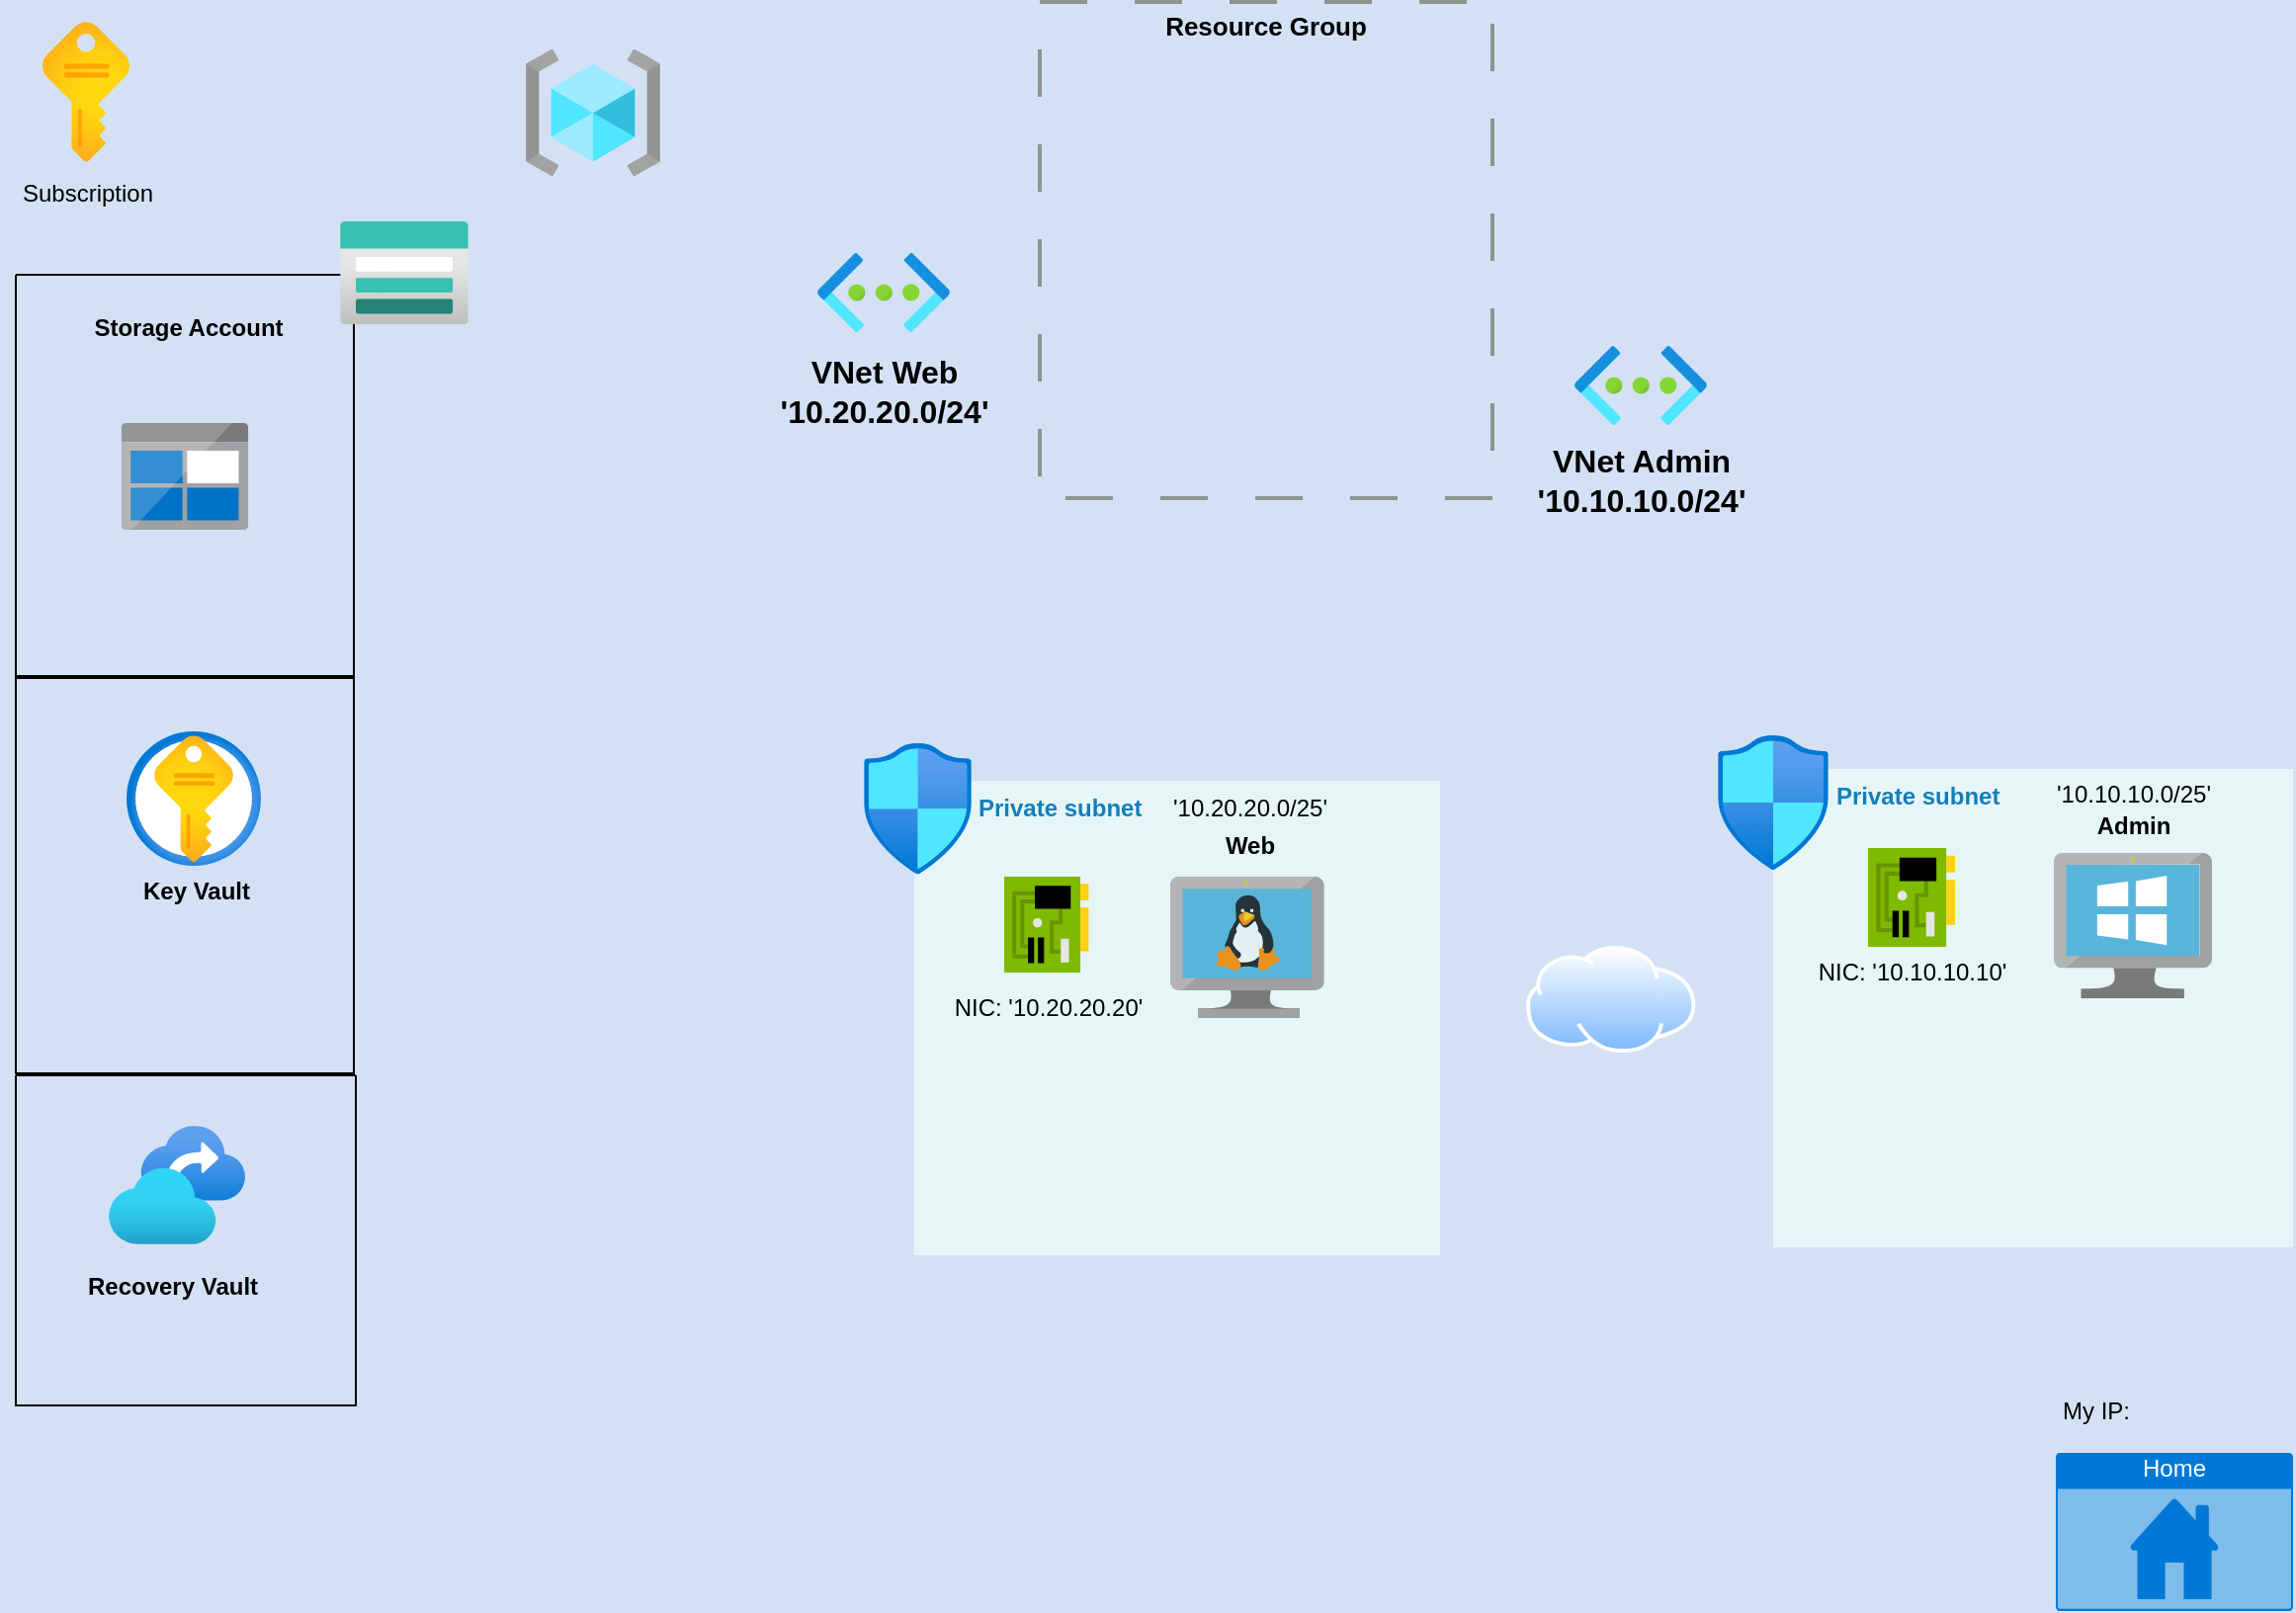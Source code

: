 <mxfile version="23.0.2" type="github">
  <diagram name="Page-1" id="JEni4N4xN4MO65VJZSVJ">
    <mxGraphModel dx="1434" dy="782" grid="0" gridSize="10" guides="1" tooltips="1" connect="1" arrows="1" fold="1" page="1" pageScale="1" pageWidth="1169" pageHeight="827" background="#D4E1F5" math="0" shadow="0">
      <root>
        <mxCell id="0" />
        <mxCell id="1" parent="0" />
        <mxCell id="yg5hyfQdusnZHyedkA8o-5" value="Home" style="html=1;whiteSpace=wrap;strokeColor=none;fillColor=#0079D6;labelPosition=center;verticalLabelPosition=middle;verticalAlign=top;align=center;fontSize=12;outlineConnect=0;spacingTop=-6;fontColor=#FFFFFF;sketch=0;shape=mxgraph.sitemap.home;" parent="1" vertex="1">
          <mxGeometry x="1042" y="738" width="120" height="80" as="geometry" />
        </mxCell>
        <mxCell id="yg5hyfQdusnZHyedkA8o-7" value="" style="image;aspect=fixed;html=1;points=[];align=center;fontSize=12;image=img/lib/azure2/networking/Virtual_Networks.svg;" parent="1" vertex="1">
          <mxGeometry x="798.49" y="178" width="67.01" height="40" as="geometry" />
        </mxCell>
        <mxCell id="yg5hyfQdusnZHyedkA8o-8" value="" style="image;aspect=fixed;html=1;points=[];align=center;fontSize=12;image=img/lib/azure2/networking/Virtual_Networks.svg;" parent="1" vertex="1">
          <mxGeometry x="415.5" y="131" width="67" height="40" as="geometry" />
        </mxCell>
        <mxCell id="yg5hyfQdusnZHyedkA8o-145" value="" style="image;aspect=fixed;html=1;points=[];align=center;fontSize=12;image=img/lib/azure2/general/Subscriptions.svg;" parent="1" vertex="1">
          <mxGeometry x="23.5" y="14" width="44" height="71" as="geometry" />
        </mxCell>
        <mxCell id="yg5hyfQdusnZHyedkA8o-148" value="&lt;b&gt;&lt;font style=&quot;font-size: 13px;&quot;&gt;Resource Group&lt;/font&gt;&lt;/b&gt;" style="fontStyle=0;verticalAlign=top;align=center;spacingTop=-2;fillColor=none;rounded=0;whiteSpace=wrap;html=1;strokeColor=#919191;strokeWidth=2;dashed=1;container=1;collapsible=0;expand=0;recursiveResize=0;dashPattern=12 12;" parent="1" vertex="1">
          <mxGeometry x="528" y="4" width="229" height="251" as="geometry" />
        </mxCell>
        <mxCell id="yg5hyfQdusnZHyedkA8o-152" value="" style="image;aspect=fixed;perimeter=ellipsePerimeter;html=1;align=center;shadow=0;dashed=0;spacingTop=3;image=img/lib/active_directory/internet_cloud.svg;" parent="1" vertex="1">
          <mxGeometry x="774" y="481.5" width="85.71" height="54" as="geometry" />
        </mxCell>
        <mxCell id="ELRano72_kiBZfm_JEAF-4" value="" style="swimlane;startSize=0;" parent="1" vertex="1">
          <mxGeometry x="10" y="142" width="171" height="204" as="geometry">
            <mxRectangle x="10" y="138" width="50" height="50" as="alternateBounds" />
          </mxGeometry>
        </mxCell>
        <mxCell id="yg5hyfQdusnZHyedkA8o-141" value="" style="image;aspect=fixed;html=1;points=[];align=center;fontSize=12;image=img/lib/azure2/storage/Storage_Accounts.svg;" parent="ELRano72_kiBZfm_JEAF-4" vertex="1">
          <mxGeometry x="164" y="-27" width="65" height="52" as="geometry" />
        </mxCell>
        <mxCell id="yg5hyfQdusnZHyedkA8o-142" value="" style="image;sketch=0;aspect=fixed;html=1;points=[];align=center;fontSize=12;image=img/lib/mscae/BlobBlock.svg;" parent="ELRano72_kiBZfm_JEAF-4" vertex="1">
          <mxGeometry x="53.36" y="75" width="64.29" height="54" as="geometry" />
        </mxCell>
        <mxCell id="ELRano72_kiBZfm_JEAF-25" value="&lt;b&gt;Storage Account&lt;/b&gt;" style="text;html=1;align=center;verticalAlign=middle;resizable=0;points=[];autosize=1;strokeColor=none;fillColor=none;" parent="ELRano72_kiBZfm_JEAF-4" vertex="1">
          <mxGeometry x="30" y="14" width="113" height="26" as="geometry" />
        </mxCell>
        <mxCell id="ELRano72_kiBZfm_JEAF-6" value="" style="swimlane;startSize=0;" parent="1" vertex="1">
          <mxGeometry x="10" y="345" width="171" height="201" as="geometry">
            <mxRectangle x="10" y="345" width="50" height="44" as="alternateBounds" />
          </mxGeometry>
        </mxCell>
        <mxCell id="yg5hyfQdusnZHyedkA8o-143" value="" style="image;aspect=fixed;html=1;points=[];align=center;fontSize=12;image=img/lib/azure2/security/Key_Vaults.svg;" parent="ELRano72_kiBZfm_JEAF-6" vertex="1">
          <mxGeometry x="56" y="28" width="68" height="68" as="geometry" />
        </mxCell>
        <mxCell id="ELRano72_kiBZfm_JEAF-5" value="&lt;div&gt;&lt;b&gt;Key Vault&lt;/b&gt;&lt;/div&gt;" style="text;html=1;align=center;verticalAlign=middle;resizable=0;points=[];autosize=1;strokeColor=none;fillColor=none;" parent="ELRano72_kiBZfm_JEAF-6" vertex="1">
          <mxGeometry x="55.5" y="96" width="70" height="26" as="geometry" />
        </mxCell>
        <mxCell id="ELRano72_kiBZfm_JEAF-10" value="" style="swimlane;startSize=0;" parent="1" vertex="1">
          <mxGeometry x="10" y="547" width="172" height="167" as="geometry">
            <mxRectangle x="890" y="423" width="50" height="44" as="alternateBounds" />
          </mxGeometry>
        </mxCell>
        <mxCell id="ELRano72_kiBZfm_JEAF-9" value="&lt;div&gt;&lt;b&gt;Recovery Vault&lt;/b&gt;&lt;/div&gt;" style="text;html=1;align=center;verticalAlign=middle;resizable=0;points=[];autosize=1;strokeColor=none;fillColor=none;" parent="ELRano72_kiBZfm_JEAF-10" vertex="1">
          <mxGeometry x="28" y="93.5" width="102" height="26" as="geometry" />
        </mxCell>
        <mxCell id="yg5hyfQdusnZHyedkA8o-144" value="" style="image;aspect=fixed;html=1;points=[];align=center;fontSize=12;image=img/lib/azure2/management_governance/Recovery_Services_Vaults.svg;" parent="ELRano72_kiBZfm_JEAF-10" vertex="1">
          <mxGeometry x="47" y="25.5" width="69" height="60" as="geometry" />
        </mxCell>
        <mxCell id="ELRano72_kiBZfm_JEAF-11" value="Subscription" style="text;html=1;align=center;verticalAlign=middle;resizable=0;points=[];autosize=1;strokeColor=none;fillColor=none;" parent="1" vertex="1">
          <mxGeometry x="2" y="88" width="87" height="26" as="geometry" />
        </mxCell>
        <mxCell id="ELRano72_kiBZfm_JEAF-14" value="&lt;div style=&quot;font-size: 16px;&quot;&gt;&lt;b&gt;&lt;font style=&quot;font-size: 16px;&quot;&gt;VNet Web&lt;/font&gt;&lt;/b&gt;&lt;/div&gt;&lt;div style=&quot;font-size: 16px;&quot;&gt;&lt;b&gt;&lt;font style=&quot;font-size: 16px;&quot;&gt;&#39;10.20.20.0/24&#39;&lt;font style=&quot;font-size: 16px;&quot;&gt;&lt;br&gt;&lt;/font&gt;&lt;/font&gt;&lt;/b&gt;&lt;/div&gt;" style="text;html=1;align=center;verticalAlign=middle;resizable=0;points=[];autosize=1;strokeColor=none;fillColor=none;" parent="1" vertex="1">
          <mxGeometry x="387" y="176" width="124" height="50" as="geometry" />
        </mxCell>
        <mxCell id="ELRano72_kiBZfm_JEAF-19" value="&lt;div style=&quot;font-size: 16px;&quot;&gt;&lt;b&gt;&lt;font style=&quot;font-size: 16px;&quot;&gt;VNet Admin&lt;/font&gt;&lt;/b&gt;&lt;/div&gt;&lt;div style=&quot;font-size: 16px;&quot;&gt;&lt;b&gt;&lt;font style=&quot;font-size: 16px;&quot;&gt;&#39;10.10.10.0/24&lt;/font&gt;&#39;&lt;/b&gt;&lt;/div&gt;" style="text;html=1;align=center;verticalAlign=middle;resizable=0;points=[];autosize=1;strokeColor=none;fillColor=none;" parent="1" vertex="1">
          <mxGeometry x="770" y="221" width="124" height="50" as="geometry" />
        </mxCell>
        <mxCell id="yg5hyfQdusnZHyedkA8o-146" value="" style="image;aspect=fixed;html=1;points=[];align=center;fontSize=12;image=img/lib/azure2/general/Resource_Groups.svg;" parent="1" vertex="1">
          <mxGeometry x="268" y="28" width="68" height="64" as="geometry" />
        </mxCell>
        <mxCell id="qSwkj9l1K9Yoz8DUTmFk-7" value="My IP:" style="text;html=1;align=center;verticalAlign=middle;resizable=0;points=[];autosize=1;strokeColor=none;fillColor=none;" vertex="1" parent="1">
          <mxGeometry x="1037.5" y="704" width="49" height="26" as="geometry" />
        </mxCell>
        <mxCell id="qSwkj9l1K9Yoz8DUTmFk-11" value="" style="group" vertex="1" connectable="0" parent="1">
          <mxGeometry x="439" y="379" width="291.5" height="259" as="geometry" />
        </mxCell>
        <mxCell id="ELRano72_kiBZfm_JEAF-17" value="&lt;b&gt;Private subnet&lt;/b&gt;" style="points=[[0,0],[0.25,0],[0.5,0],[0.75,0],[1,0],[1,0.25],[1,0.5],[1,0.75],[1,1],[0.75,1],[0.5,1],[0.25,1],[0,1],[0,0.75],[0,0.5],[0,0.25]];outlineConnect=0;gradientColor=none;html=1;whiteSpace=wrap;fontSize=12;fontStyle=0;container=0;pointerEvents=0;collapsible=0;recursiveResize=0;shape=mxgraph.aws4.group;grIcon=mxgraph.aws4.group_security_group;grStroke=0;strokeColor=#00A4A6;fillColor=#E6F6F7;verticalAlign=top;align=left;spacingLeft=30;fontColor=#147EBA;dashed=0;movable=1;resizable=1;rotatable=1;deletable=1;editable=1;locked=0;connectable=1;" parent="qSwkj9l1K9Yoz8DUTmFk-11" vertex="1">
          <mxGeometry x="25.5" y="18.951" width="266" height="240.049" as="geometry" />
        </mxCell>
        <mxCell id="yg5hyfQdusnZHyedkA8o-138" value="" style="image;sketch=0;aspect=fixed;html=1;points=[];align=center;fontSize=12;image=img/lib/mscae/NetworkInterfaceCard.svg;movable=1;resizable=1;rotatable=1;deletable=1;editable=1;locked=0;connectable=1;container=0;" parent="qSwkj9l1K9Yoz8DUTmFk-11" vertex="1">
          <mxGeometry x="71" y="67.382" width="42.842" height="48.684" as="geometry" />
        </mxCell>
        <mxCell id="yg5hyfQdusnZHyedkA8o-1" value="" style="image;sketch=0;aspect=fixed;html=1;points=[];align=center;fontSize=12;image=img/lib/mscae/VM_Linux.svg;movable=1;resizable=1;rotatable=1;deletable=1;editable=1;locked=0;connectable=1;container=0;" parent="qSwkj9l1K9Yoz8DUTmFk-11" vertex="1">
          <mxGeometry x="155" y="67.382" width="77.895" height="71.663" as="geometry" />
        </mxCell>
        <mxCell id="ELRano72_kiBZfm_JEAF-23" value="&lt;b&gt;Web&lt;/b&gt;" style="text;html=1;align=center;verticalAlign=middle;resizable=1;points=[];autosize=1;strokeColor=none;fillColor=none;movable=1;rotatable=1;deletable=1;editable=1;locked=0;connectable=1;container=0;" parent="qSwkj9l1K9Yoz8DUTmFk-11" vertex="1">
          <mxGeometry x="173" y="37.902" width="44" height="27.374" as="geometry" />
        </mxCell>
        <mxCell id="qSwkj9l1K9Yoz8DUTmFk-4" value="&#39;10.20.20.0/25&#39;" style="text;html=1;align=center;verticalAlign=middle;resizable=1;points=[];autosize=1;strokeColor=none;fillColor=none;movable=1;rotatable=1;deletable=1;editable=1;locked=0;connectable=1;container=0;" vertex="1" parent="qSwkj9l1K9Yoz8DUTmFk-11">
          <mxGeometry x="146.5" y="18.951" width="97" height="27.374" as="geometry" />
        </mxCell>
        <mxCell id="qSwkj9l1K9Yoz8DUTmFk-6" value="&lt;div&gt;NIC: &#39;10.20.20.20&#39;&lt;/div&gt;" style="text;html=1;align=center;verticalAlign=middle;resizable=1;points=[];autosize=1;strokeColor=none;fillColor=none;movable=1;rotatable=1;deletable=1;editable=1;locked=0;connectable=1;container=0;" vertex="1" parent="qSwkj9l1K9Yoz8DUTmFk-11">
          <mxGeometry x="36" y="120.024" width="114" height="27.374" as="geometry" />
        </mxCell>
        <mxCell id="yg5hyfQdusnZHyedkA8o-140" value="" style="image;aspect=fixed;html=1;points=[];align=center;fontSize=12;image=img/lib/azure2/networking/Network_Security_Groups.svg;movable=1;resizable=1;rotatable=1;deletable=1;editable=1;locked=0;connectable=1;container=0;" parent="qSwkj9l1K9Yoz8DUTmFk-11" vertex="1">
          <mxGeometry width="54.526" height="66.211" as="geometry" />
        </mxCell>
        <mxCell id="qSwkj9l1K9Yoz8DUTmFk-14" value="" style="group" vertex="1" connectable="0" parent="1">
          <mxGeometry x="871" y="375" width="291" height="259" as="geometry" />
        </mxCell>
        <mxCell id="ELRano72_kiBZfm_JEAF-15" value="&lt;b&gt;Private subnet&lt;/b&gt;" style="points=[[0,0],[0.25,0],[0.5,0],[0.75,0],[1,0],[1,0.25],[1,0.5],[1,0.75],[1,1],[0.75,1],[0.5,1],[0.25,1],[0,1],[0,0.75],[0,0.5],[0,0.25]];outlineConnect=0;gradientColor=none;html=1;whiteSpace=wrap;fontSize=12;fontStyle=0;container=0;pointerEvents=0;collapsible=0;recursiveResize=0;shape=mxgraph.aws4.group;grIcon=mxgraph.aws4.group_security_group;grStroke=0;strokeColor=#00A4A6;fillColor=#E6F6F7;verticalAlign=top;align=left;spacingLeft=30;fontColor=#147EBA;dashed=0;" parent="qSwkj9l1K9Yoz8DUTmFk-14" vertex="1">
          <mxGeometry x="28" y="17" width="263" height="242" as="geometry" />
        </mxCell>
        <mxCell id="yg5hyfQdusnZHyedkA8o-137" value="" style="image;sketch=0;aspect=fixed;html=1;points=[];align=center;fontSize=12;image=img/lib/mscae/NetworkInterfaceCard.svg;container=0;" parent="qSwkj9l1K9Yoz8DUTmFk-14" vertex="1">
          <mxGeometry x="76" y="57" width="44" height="50" as="geometry" />
        </mxCell>
        <mxCell id="yg5hyfQdusnZHyedkA8o-2" value="" style="image;sketch=0;aspect=fixed;html=1;points=[];align=center;fontSize=12;image=img/lib/mscae/VirtualMachineWindows.svg;container=0;" parent="qSwkj9l1K9Yoz8DUTmFk-14" vertex="1">
          <mxGeometry x="170" y="59.4" width="80" height="73.6" as="geometry" />
        </mxCell>
        <mxCell id="yg5hyfQdusnZHyedkA8o-139" value="" style="image;aspect=fixed;html=1;points=[];align=center;fontSize=12;image=img/lib/azure2/networking/Network_Security_Groups.svg;container=0;" parent="qSwkj9l1K9Yoz8DUTmFk-14" vertex="1">
          <mxGeometry width="56.0" height="68" as="geometry" />
        </mxCell>
        <mxCell id="ELRano72_kiBZfm_JEAF-22" value="&lt;b&gt;Admin&lt;/b&gt;" style="text;html=1;align=center;verticalAlign=middle;resizable=0;points=[];autosize=1;strokeColor=none;fillColor=none;container=0;" parent="qSwkj9l1K9Yoz8DUTmFk-14" vertex="1">
          <mxGeometry x="183" y="33.4" width="54" height="26" as="geometry" />
        </mxCell>
        <mxCell id="qSwkj9l1K9Yoz8DUTmFk-3" value="&lt;div&gt;&#39;10.10.10.0/25&#39;&lt;/div&gt;" style="text;html=1;align=center;verticalAlign=middle;resizable=0;points=[];autosize=1;strokeColor=none;fillColor=none;container=0;" vertex="1" parent="qSwkj9l1K9Yoz8DUTmFk-14">
          <mxGeometry x="161.5" y="17" width="97" height="26" as="geometry" />
        </mxCell>
        <mxCell id="qSwkj9l1K9Yoz8DUTmFk-5" value="NIC: &#39;10.10.10.10&#39;" style="text;html=1;align=center;verticalAlign=middle;resizable=0;points=[];autosize=1;strokeColor=none;fillColor=none;container=0;" vertex="1" parent="qSwkj9l1K9Yoz8DUTmFk-14">
          <mxGeometry x="41" y="107" width="114" height="26" as="geometry" />
        </mxCell>
      </root>
    </mxGraphModel>
  </diagram>
</mxfile>
